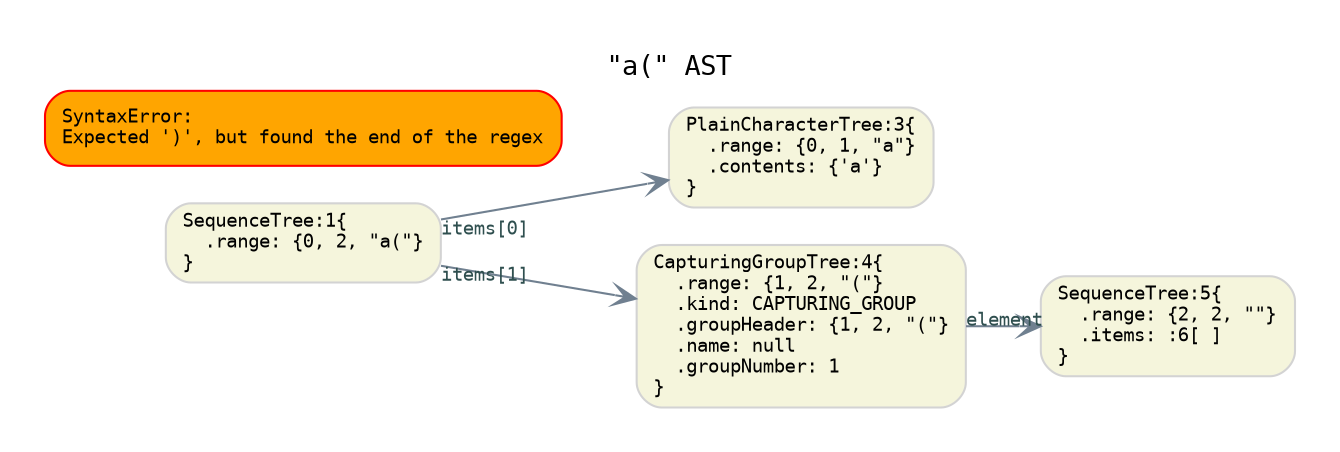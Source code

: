 digraph G {
  rankdir=LR;
  graph [fontname="Monospace", fontsize="13", pad="0.3"]
  labelloc="t";
  label="\"a(\" AST";

  // default nodes
  node [fontname="Monospace", fontsize= "9", shape="box", style="rounded,filled", color="LightGray", fillcolor="Beige", fixedsize="false", width="0.75"]
  1[ label="SequenceTree:1\{\l  .range: \{0, 2, \"a(\"\}\l\}\l" ]
  3[ label="PlainCharacterTree:3\{\l  .range: \{0, 1, \"a\"\}\l  .contents: \{'a'\}\l\}\l" ]
  4[ label="CapturingGroupTree:4\{\l  .range: \{1, 2, \"(\"\}\l  .kind: CAPTURING_GROUP\l  .groupHeader: \{1, 2, \"(\"\}\l  .name: null\l  .groupNumber: 1\l\}\l" ]
  5[ label="SequenceTree:5\{\l  .range: \{2, 2, \"\"\}\l  .items: :6[ ]\l\}\l" ]

  // error nodes
  node [fontname="Monospace", fontsize= "9", shape="box", style="rounded,filled", color="Red", fillcolor="Orange", fixedsize="false", width="0.75"]
  7[ label="SyntaxError:\lExpected ')', but found the end of the regex\l" ]

  // default edges
  edge [fontname="Monospace", fontsize="9", style="solid", color="SlateGray", fontcolor="DarkSlateGray", arrowhead="vee", arrowtail="none", dir="both"]
  1 -> 3 [ label="",  taillabel="items[0]" ]
  4 -> 5 [ label="",  taillabel="element" ]
  1 -> 4 [ label="",  taillabel="items[1]" ]
}
